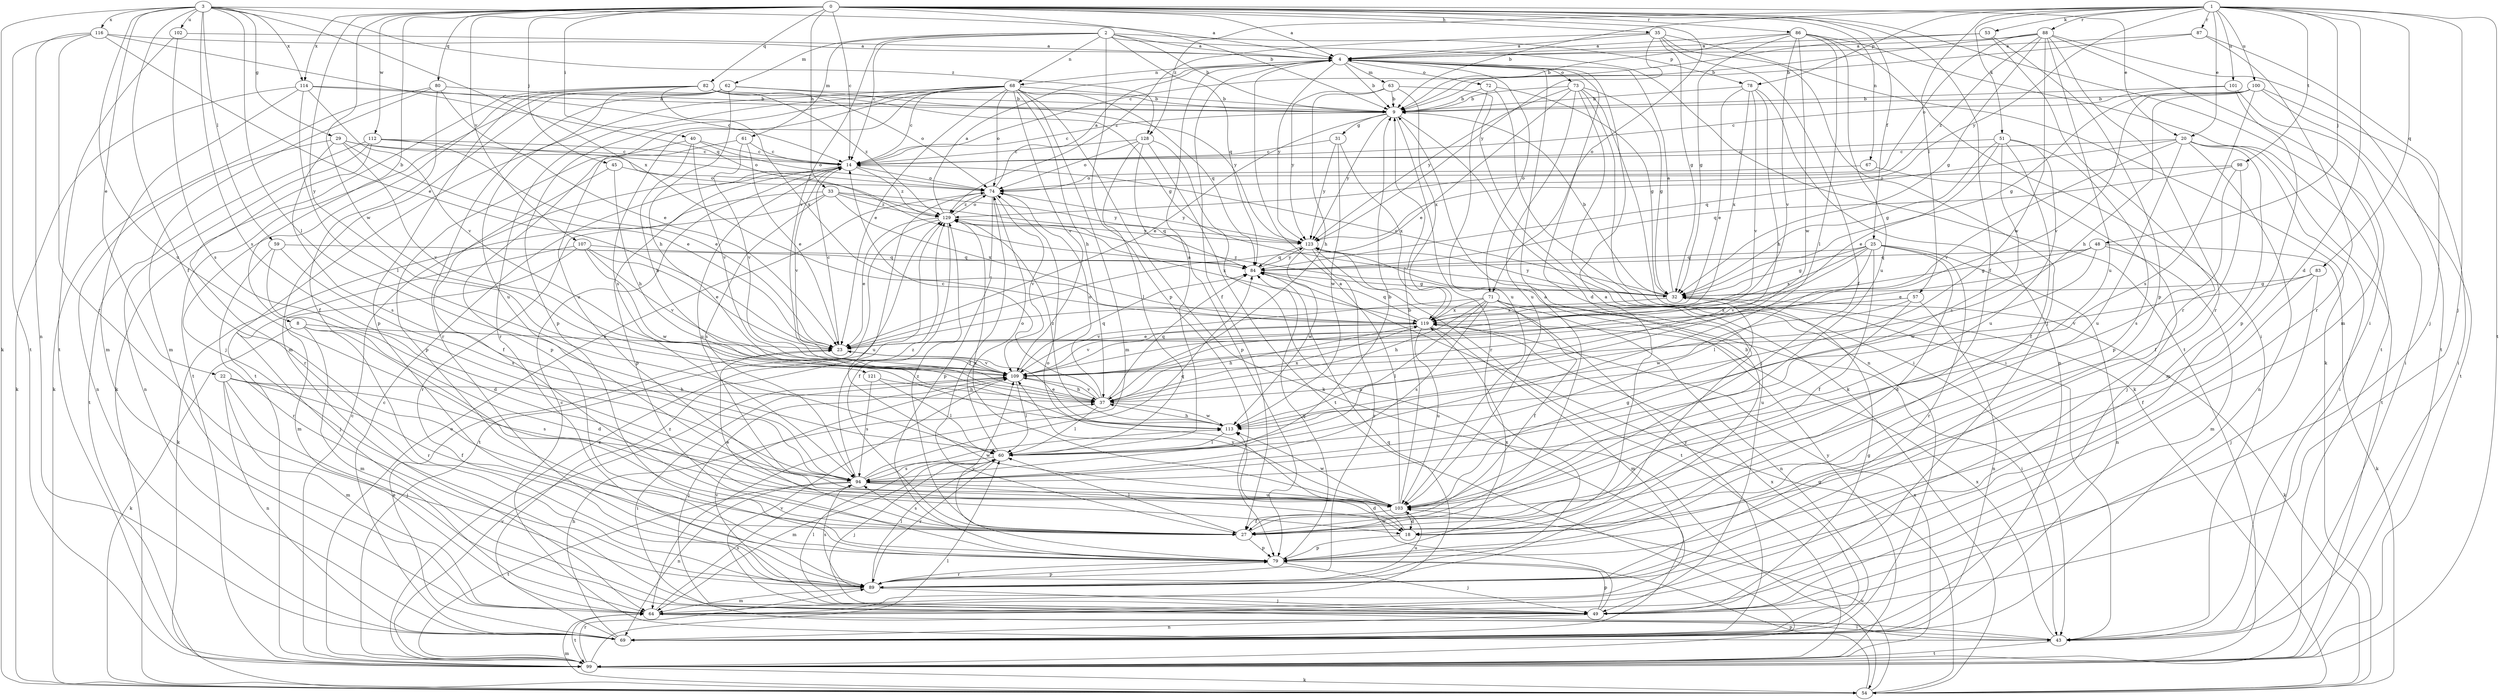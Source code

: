 strict digraph  {
0;
1;
2;
3;
4;
8;
9;
14;
18;
20;
22;
23;
25;
27;
29;
31;
32;
33;
35;
37;
40;
43;
45;
48;
49;
51;
53;
54;
57;
59;
60;
61;
62;
63;
64;
67;
68;
69;
71;
72;
73;
74;
78;
79;
80;
82;
83;
84;
86;
87;
88;
89;
94;
98;
99;
100;
101;
102;
103;
107;
109;
112;
113;
114;
116;
119;
121;
123;
128;
129;
0 -> 4  [label=a];
0 -> 8  [label=b];
0 -> 9  [label=b];
0 -> 14  [label=c];
0 -> 20  [label=e];
0 -> 25  [label=f];
0 -> 27  [label=f];
0 -> 33  [label=h];
0 -> 35  [label=h];
0 -> 40  [label=i];
0 -> 43  [label=i];
0 -> 45  [label=j];
0 -> 67  [label=n];
0 -> 71  [label=o];
0 -> 80  [label=q];
0 -> 82  [label=q];
0 -> 86  [label=r];
0 -> 107  [label=v];
0 -> 112  [label=w];
0 -> 113  [label=w];
0 -> 114  [label=x];
0 -> 121  [label=y];
1 -> 9  [label=b];
1 -> 18  [label=d];
1 -> 20  [label=e];
1 -> 48  [label=j];
1 -> 49  [label=j];
1 -> 51  [label=k];
1 -> 53  [label=k];
1 -> 57  [label=l];
1 -> 78  [label=p];
1 -> 83  [label=q];
1 -> 87  [label=r];
1 -> 88  [label=r];
1 -> 98  [label=t];
1 -> 99  [label=t];
1 -> 100  [label=u];
1 -> 101  [label=u];
1 -> 123  [label=y];
1 -> 128  [label=z];
2 -> 4  [label=a];
2 -> 9  [label=b];
2 -> 14  [label=c];
2 -> 61  [label=m];
2 -> 62  [label=m];
2 -> 68  [label=n];
2 -> 78  [label=p];
2 -> 79  [label=p];
2 -> 84  [label=q];
2 -> 99  [label=t];
2 -> 109  [label=v];
3 -> 4  [label=a];
3 -> 22  [label=e];
3 -> 27  [label=f];
3 -> 29  [label=g];
3 -> 54  [label=k];
3 -> 59  [label=l];
3 -> 60  [label=l];
3 -> 94  [label=s];
3 -> 102  [label=u];
3 -> 103  [label=u];
3 -> 114  [label=x];
3 -> 116  [label=x];
3 -> 119  [label=x];
3 -> 128  [label=z];
4 -> 9  [label=b];
4 -> 18  [label=d];
4 -> 27  [label=f];
4 -> 63  [label=m];
4 -> 68  [label=n];
4 -> 71  [label=o];
4 -> 72  [label=o];
4 -> 73  [label=o];
4 -> 123  [label=y];
8 -> 18  [label=d];
8 -> 23  [label=e];
8 -> 54  [label=k];
8 -> 64  [label=m];
8 -> 89  [label=r];
9 -> 14  [label=c];
9 -> 23  [label=e];
9 -> 31  [label=g];
9 -> 49  [label=j];
9 -> 89  [label=r];
9 -> 123  [label=y];
14 -> 74  [label=o];
14 -> 79  [label=p];
14 -> 103  [label=u];
14 -> 109  [label=v];
14 -> 129  [label=z];
18 -> 4  [label=a];
18 -> 74  [label=o];
18 -> 79  [label=p];
20 -> 14  [label=c];
20 -> 43  [label=i];
20 -> 64  [label=m];
20 -> 69  [label=n];
20 -> 84  [label=q];
20 -> 99  [label=t];
20 -> 103  [label=u];
20 -> 109  [label=v];
22 -> 27  [label=f];
22 -> 37  [label=h];
22 -> 49  [label=j];
22 -> 64  [label=m];
22 -> 69  [label=n];
22 -> 94  [label=s];
23 -> 14  [label=c];
23 -> 109  [label=v];
25 -> 18  [label=d];
25 -> 27  [label=f];
25 -> 32  [label=g];
25 -> 60  [label=l];
25 -> 69  [label=n];
25 -> 84  [label=q];
25 -> 89  [label=r];
25 -> 109  [label=v];
25 -> 119  [label=x];
27 -> 4  [label=a];
27 -> 23  [label=e];
27 -> 60  [label=l];
27 -> 79  [label=p];
27 -> 94  [label=s];
27 -> 129  [label=z];
29 -> 14  [label=c];
29 -> 23  [label=e];
29 -> 69  [label=n];
29 -> 94  [label=s];
29 -> 109  [label=v];
29 -> 129  [label=z];
31 -> 14  [label=c];
31 -> 113  [label=w];
31 -> 119  [label=x];
31 -> 123  [label=y];
32 -> 4  [label=a];
32 -> 9  [label=b];
32 -> 14  [label=c];
32 -> 54  [label=k];
32 -> 119  [label=x];
32 -> 123  [label=y];
32 -> 129  [label=z];
33 -> 54  [label=k];
33 -> 84  [label=q];
33 -> 89  [label=r];
33 -> 94  [label=s];
33 -> 119  [label=x];
33 -> 123  [label=y];
33 -> 129  [label=z];
35 -> 4  [label=a];
35 -> 27  [label=f];
35 -> 32  [label=g];
35 -> 49  [label=j];
35 -> 54  [label=k];
35 -> 123  [label=y];
35 -> 129  [label=z];
37 -> 14  [label=c];
37 -> 60  [label=l];
37 -> 74  [label=o];
37 -> 84  [label=q];
37 -> 109  [label=v];
37 -> 113  [label=w];
37 -> 119  [label=x];
40 -> 14  [label=c];
40 -> 37  [label=h];
40 -> 74  [label=o];
40 -> 79  [label=p];
40 -> 109  [label=v];
43 -> 14  [label=c];
43 -> 99  [label=t];
43 -> 109  [label=v];
43 -> 119  [label=x];
45 -> 27  [label=f];
45 -> 37  [label=h];
45 -> 74  [label=o];
48 -> 23  [label=e];
48 -> 32  [label=g];
48 -> 54  [label=k];
48 -> 64  [label=m];
48 -> 84  [label=q];
48 -> 113  [label=w];
49 -> 32  [label=g];
49 -> 60  [label=l];
49 -> 69  [label=n];
49 -> 79  [label=p];
49 -> 109  [label=v];
49 -> 113  [label=w];
51 -> 14  [label=c];
51 -> 23  [label=e];
51 -> 27  [label=f];
51 -> 32  [label=g];
51 -> 79  [label=p];
51 -> 94  [label=s];
51 -> 103  [label=u];
53 -> 4  [label=a];
53 -> 14  [label=c];
53 -> 79  [label=p];
53 -> 89  [label=r];
54 -> 64  [label=m];
54 -> 79  [label=p];
54 -> 84  [label=q];
54 -> 103  [label=u];
57 -> 69  [label=n];
57 -> 103  [label=u];
57 -> 113  [label=w];
57 -> 119  [label=x];
59 -> 18  [label=d];
59 -> 84  [label=q];
59 -> 89  [label=r];
59 -> 94  [label=s];
60 -> 4  [label=a];
60 -> 49  [label=j];
60 -> 64  [label=m];
60 -> 74  [label=o];
60 -> 89  [label=r];
60 -> 94  [label=s];
61 -> 14  [label=c];
61 -> 23  [label=e];
61 -> 79  [label=p];
61 -> 109  [label=v];
62 -> 9  [label=b];
62 -> 37  [label=h];
62 -> 64  [label=m];
62 -> 89  [label=r];
62 -> 99  [label=t];
62 -> 103  [label=u];
62 -> 123  [label=y];
63 -> 9  [label=b];
63 -> 37  [label=h];
63 -> 54  [label=k];
63 -> 119  [label=x];
63 -> 123  [label=y];
64 -> 43  [label=i];
64 -> 84  [label=q];
64 -> 94  [label=s];
64 -> 99  [label=t];
67 -> 49  [label=j];
67 -> 74  [label=o];
68 -> 9  [label=b];
68 -> 14  [label=c];
68 -> 23  [label=e];
68 -> 37  [label=h];
68 -> 54  [label=k];
68 -> 64  [label=m];
68 -> 74  [label=o];
68 -> 79  [label=p];
68 -> 84  [label=q];
68 -> 89  [label=r];
68 -> 94  [label=s];
68 -> 99  [label=t];
68 -> 103  [label=u];
68 -> 109  [label=v];
69 -> 14  [label=c];
69 -> 23  [label=e];
69 -> 37  [label=h];
69 -> 119  [label=x];
69 -> 123  [label=y];
69 -> 129  [label=z];
71 -> 27  [label=f];
71 -> 37  [label=h];
71 -> 43  [label=i];
71 -> 60  [label=l];
71 -> 69  [label=n];
71 -> 94  [label=s];
71 -> 109  [label=v];
71 -> 119  [label=x];
72 -> 9  [label=b];
72 -> 32  [label=g];
72 -> 43  [label=i];
72 -> 103  [label=u];
73 -> 9  [label=b];
73 -> 23  [label=e];
73 -> 32  [label=g];
73 -> 43  [label=i];
73 -> 54  [label=k];
73 -> 69  [label=n];
73 -> 103  [label=u];
73 -> 123  [label=y];
74 -> 4  [label=a];
74 -> 27  [label=f];
74 -> 79  [label=p];
74 -> 103  [label=u];
74 -> 109  [label=v];
74 -> 123  [label=y];
74 -> 129  [label=z];
78 -> 9  [label=b];
78 -> 23  [label=e];
78 -> 37  [label=h];
78 -> 69  [label=n];
78 -> 109  [label=v];
78 -> 119  [label=x];
79 -> 49  [label=j];
79 -> 84  [label=q];
79 -> 89  [label=r];
79 -> 109  [label=v];
79 -> 119  [label=x];
80 -> 9  [label=b];
80 -> 23  [label=e];
80 -> 27  [label=f];
80 -> 54  [label=k];
80 -> 64  [label=m];
82 -> 9  [label=b];
82 -> 32  [label=g];
82 -> 49  [label=j];
82 -> 54  [label=k];
82 -> 74  [label=o];
82 -> 79  [label=p];
82 -> 119  [label=x];
82 -> 129  [label=z];
83 -> 27  [label=f];
83 -> 32  [label=g];
83 -> 49  [label=j];
83 -> 109  [label=v];
84 -> 32  [label=g];
84 -> 123  [label=y];
86 -> 4  [label=a];
86 -> 9  [label=b];
86 -> 32  [label=g];
86 -> 43  [label=i];
86 -> 60  [label=l];
86 -> 99  [label=t];
86 -> 103  [label=u];
86 -> 109  [label=v];
86 -> 113  [label=w];
87 -> 4  [label=a];
87 -> 9  [label=b];
87 -> 49  [label=j];
87 -> 89  [label=r];
88 -> 4  [label=a];
88 -> 9  [label=b];
88 -> 32  [label=g];
88 -> 64  [label=m];
88 -> 74  [label=o];
88 -> 89  [label=r];
88 -> 99  [label=t];
88 -> 103  [label=u];
88 -> 113  [label=w];
88 -> 129  [label=z];
89 -> 9  [label=b];
89 -> 49  [label=j];
89 -> 60  [label=l];
89 -> 64  [label=m];
89 -> 79  [label=p];
89 -> 94  [label=s];
89 -> 103  [label=u];
94 -> 9  [label=b];
94 -> 18  [label=d];
94 -> 69  [label=n];
94 -> 84  [label=q];
94 -> 99  [label=t];
94 -> 103  [label=u];
94 -> 113  [label=w];
94 -> 129  [label=z];
98 -> 27  [label=f];
98 -> 74  [label=o];
98 -> 84  [label=q];
98 -> 94  [label=s];
99 -> 14  [label=c];
99 -> 54  [label=k];
99 -> 60  [label=l];
99 -> 74  [label=o];
99 -> 89  [label=r];
99 -> 109  [label=v];
99 -> 119  [label=x];
99 -> 123  [label=y];
99 -> 129  [label=z];
100 -> 9  [label=b];
100 -> 32  [label=g];
100 -> 37  [label=h];
100 -> 43  [label=i];
100 -> 94  [label=s];
100 -> 99  [label=t];
100 -> 109  [label=v];
101 -> 9  [label=b];
101 -> 14  [label=c];
101 -> 43  [label=i];
101 -> 79  [label=p];
102 -> 4  [label=a];
102 -> 94  [label=s];
102 -> 99  [label=t];
103 -> 4  [label=a];
103 -> 9  [label=b];
103 -> 18  [label=d];
103 -> 27  [label=f];
103 -> 32  [label=g];
103 -> 109  [label=v];
103 -> 113  [label=w];
103 -> 129  [label=z];
107 -> 23  [label=e];
107 -> 49  [label=j];
107 -> 64  [label=m];
107 -> 84  [label=q];
107 -> 109  [label=v];
107 -> 113  [label=w];
109 -> 37  [label=h];
109 -> 43  [label=i];
109 -> 49  [label=j];
109 -> 60  [label=l];
109 -> 84  [label=q];
112 -> 14  [label=c];
112 -> 23  [label=e];
112 -> 69  [label=n];
112 -> 74  [label=o];
112 -> 89  [label=r];
112 -> 99  [label=t];
113 -> 23  [label=e];
113 -> 37  [label=h];
113 -> 60  [label=l];
113 -> 129  [label=z];
114 -> 9  [label=b];
114 -> 14  [label=c];
114 -> 54  [label=k];
114 -> 60  [label=l];
114 -> 64  [label=m];
114 -> 109  [label=v];
116 -> 4  [label=a];
116 -> 23  [label=e];
116 -> 69  [label=n];
116 -> 84  [label=q];
116 -> 89  [label=r];
116 -> 99  [label=t];
119 -> 23  [label=e];
119 -> 37  [label=h];
119 -> 64  [label=m];
119 -> 84  [label=q];
119 -> 103  [label=u];
119 -> 109  [label=v];
121 -> 37  [label=h];
121 -> 60  [label=l];
121 -> 94  [label=s];
123 -> 84  [label=q];
123 -> 89  [label=r];
123 -> 99  [label=t];
123 -> 113  [label=w];
128 -> 14  [label=c];
128 -> 60  [label=l];
128 -> 69  [label=n];
128 -> 74  [label=o];
128 -> 79  [label=p];
128 -> 99  [label=t];
129 -> 4  [label=a];
129 -> 23  [label=e];
129 -> 27  [label=f];
129 -> 74  [label=o];
129 -> 99  [label=t];
129 -> 119  [label=x];
129 -> 123  [label=y];
}
